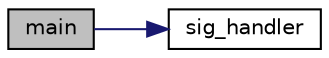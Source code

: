 digraph "main"
{
 // LATEX_PDF_SIZE
  edge [fontname="Helvetica",fontsize="10",labelfontname="Helvetica",labelfontsize="10"];
  node [fontname="Helvetica",fontsize="10",shape=record];
  rankdir="LR";
  Node1 [label="main",height=0.2,width=0.4,color="black", fillcolor="grey75", style="filled", fontcolor="black",tooltip=" "];
  Node1 -> Node2 [color="midnightblue",fontsize="10",style="solid",fontname="Helvetica"];
  Node2 [label="sig_handler",height=0.2,width=0.4,color="black", fillcolor="white", style="filled",URL="$_ras_pi_r_h_8cpp.html#a5054c36923934387c6f7605dd1a2f3c9",tooltip=" "];
}
